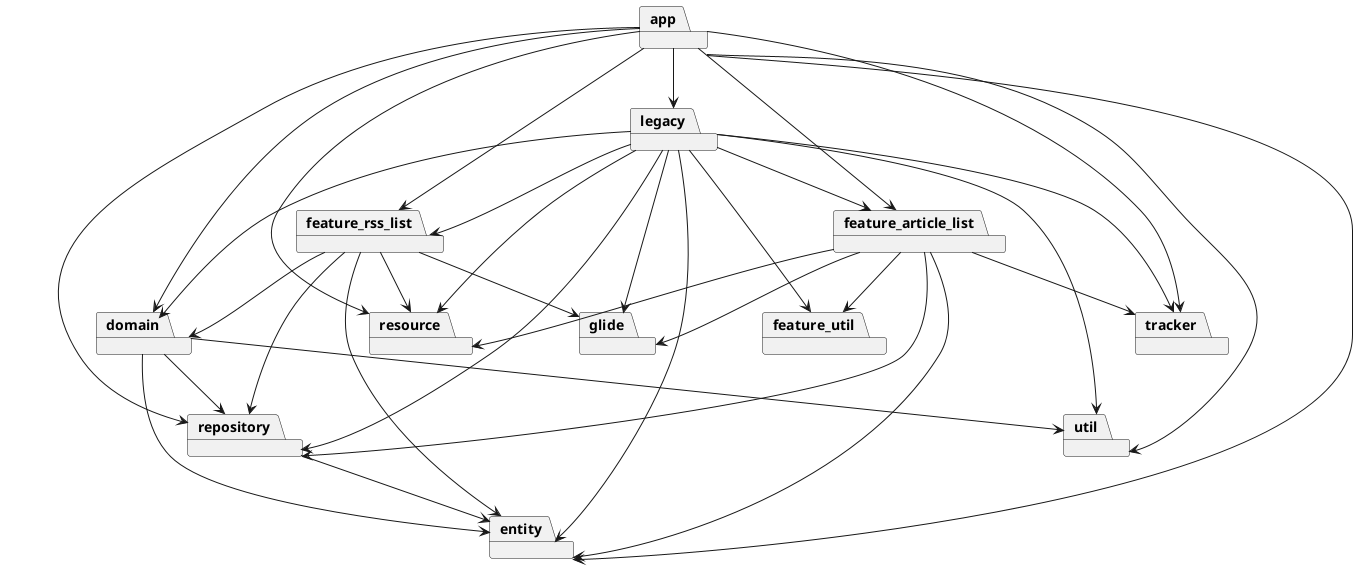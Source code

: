 @startuml

package app
package repository
package entity
package domain
package legacy
package feature_article_list
package feature_rss_list
package feature_util
package glide
package resource
package util
package tracker

app -down-> repository
app -down-> entity
app -down-> domain
app -down-> legacy
app -down-> feature_article_list
app -down-> feature_rss_list
app -down-> resource
app -down-> util
app -down-> tracker

domain -down-> entity
domain -down-> repository
domain -down-> util

feature_article_list -down-> repository
feature_article_list -down-> entity
feature_article_list -down-> glide
feature_article_list -down-> feature_util
feature_article_list -down-> resource
feature_article_list -down-> tracker

feature_rss_list -down-> repository
feature_rss_list -down-> domain
feature_rss_list -down-> entity
feature_rss_list -down-> glide
feature_rss_list -down-> resource

legacy -down-> repository
legacy -down-> entity
legacy -down-> domain
legacy -down-> feature_util
legacy -down-> feature_article_list
legacy -down-> feature_rss_list
legacy -down-> resource
legacy -down-> util
legacy -down-> tracker
legacy -down-> glide

repository -down-> entity

@enduml
